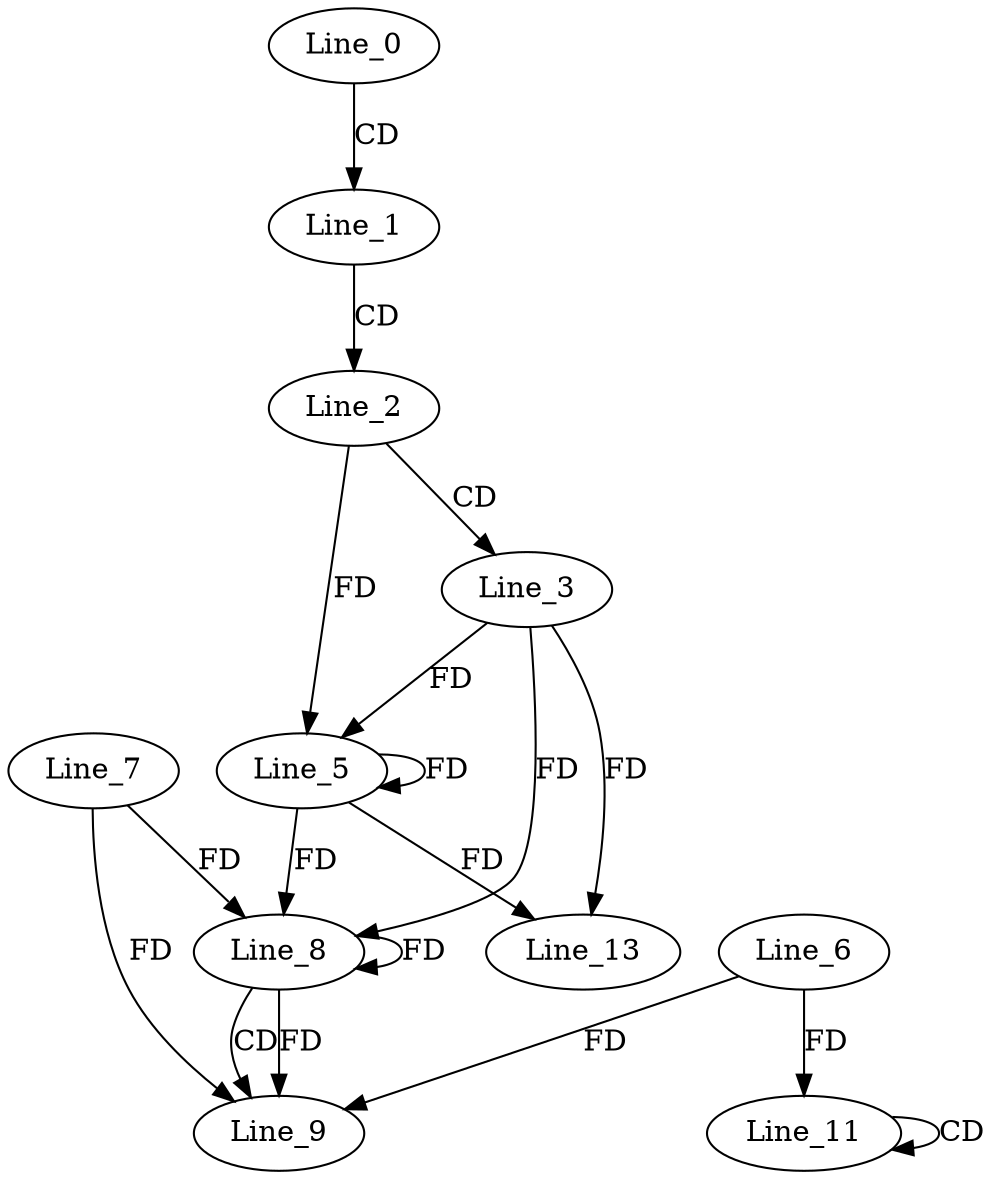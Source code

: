 digraph G {
  Line_0;
  Line_1;
  Line_2;
  Line_3;
  Line_5;
  Line_5;
  Line_8;
  Line_7;
  Line_8;
  Line_8;
  Line_9;
  Line_6;
  Line_11;
  Line_11;
  Line_13;
  Line_0 -> Line_1 [ label="CD" ];
  Line_1 -> Line_2 [ label="CD" ];
  Line_2 -> Line_3 [ label="CD" ];
  Line_3 -> Line_5 [ label="FD" ];
  Line_5 -> Line_5 [ label="FD" ];
  Line_2 -> Line_5 [ label="FD" ];
  Line_8 -> Line_8 [ label="FD" ];
  Line_7 -> Line_8 [ label="FD" ];
  Line_3 -> Line_8 [ label="FD" ];
  Line_5 -> Line_8 [ label="FD" ];
  Line_8 -> Line_9 [ label="CD" ];
  Line_6 -> Line_9 [ label="FD" ];
  Line_8 -> Line_9 [ label="FD" ];
  Line_7 -> Line_9 [ label="FD" ];
  Line_11 -> Line_11 [ label="CD" ];
  Line_6 -> Line_11 [ label="FD" ];
  Line_3 -> Line_13 [ label="FD" ];
  Line_5 -> Line_13 [ label="FD" ];
}
